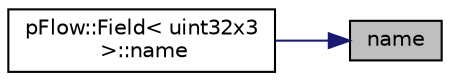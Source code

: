 digraph "name"
{
 // LATEX_PDF_SIZE
  edge [fontname="Helvetica",fontsize="10",labelfontname="Helvetica",labelfontsize="10"];
  node [fontname="Helvetica",fontsize="10",shape=record];
  rankdir="RL";
  Node1 [label="name",height=0.2,width=0.4,color="black", fillcolor="grey75", style="filled", fontcolor="black",tooltip="Name of the vector."];
  Node1 -> Node2 [dir="back",color="midnightblue",fontsize="10",style="solid",fontname="Helvetica"];
  Node2 [label="pFlow::Field\< uint32x3\l \>::name",height=0.2,width=0.4,color="black", fillcolor="white", style="filled",URL="$classpFlow_1_1Field.html#a83f9a8e30fb37f90e9a6436f4470aaa2",tooltip=" "];
}
